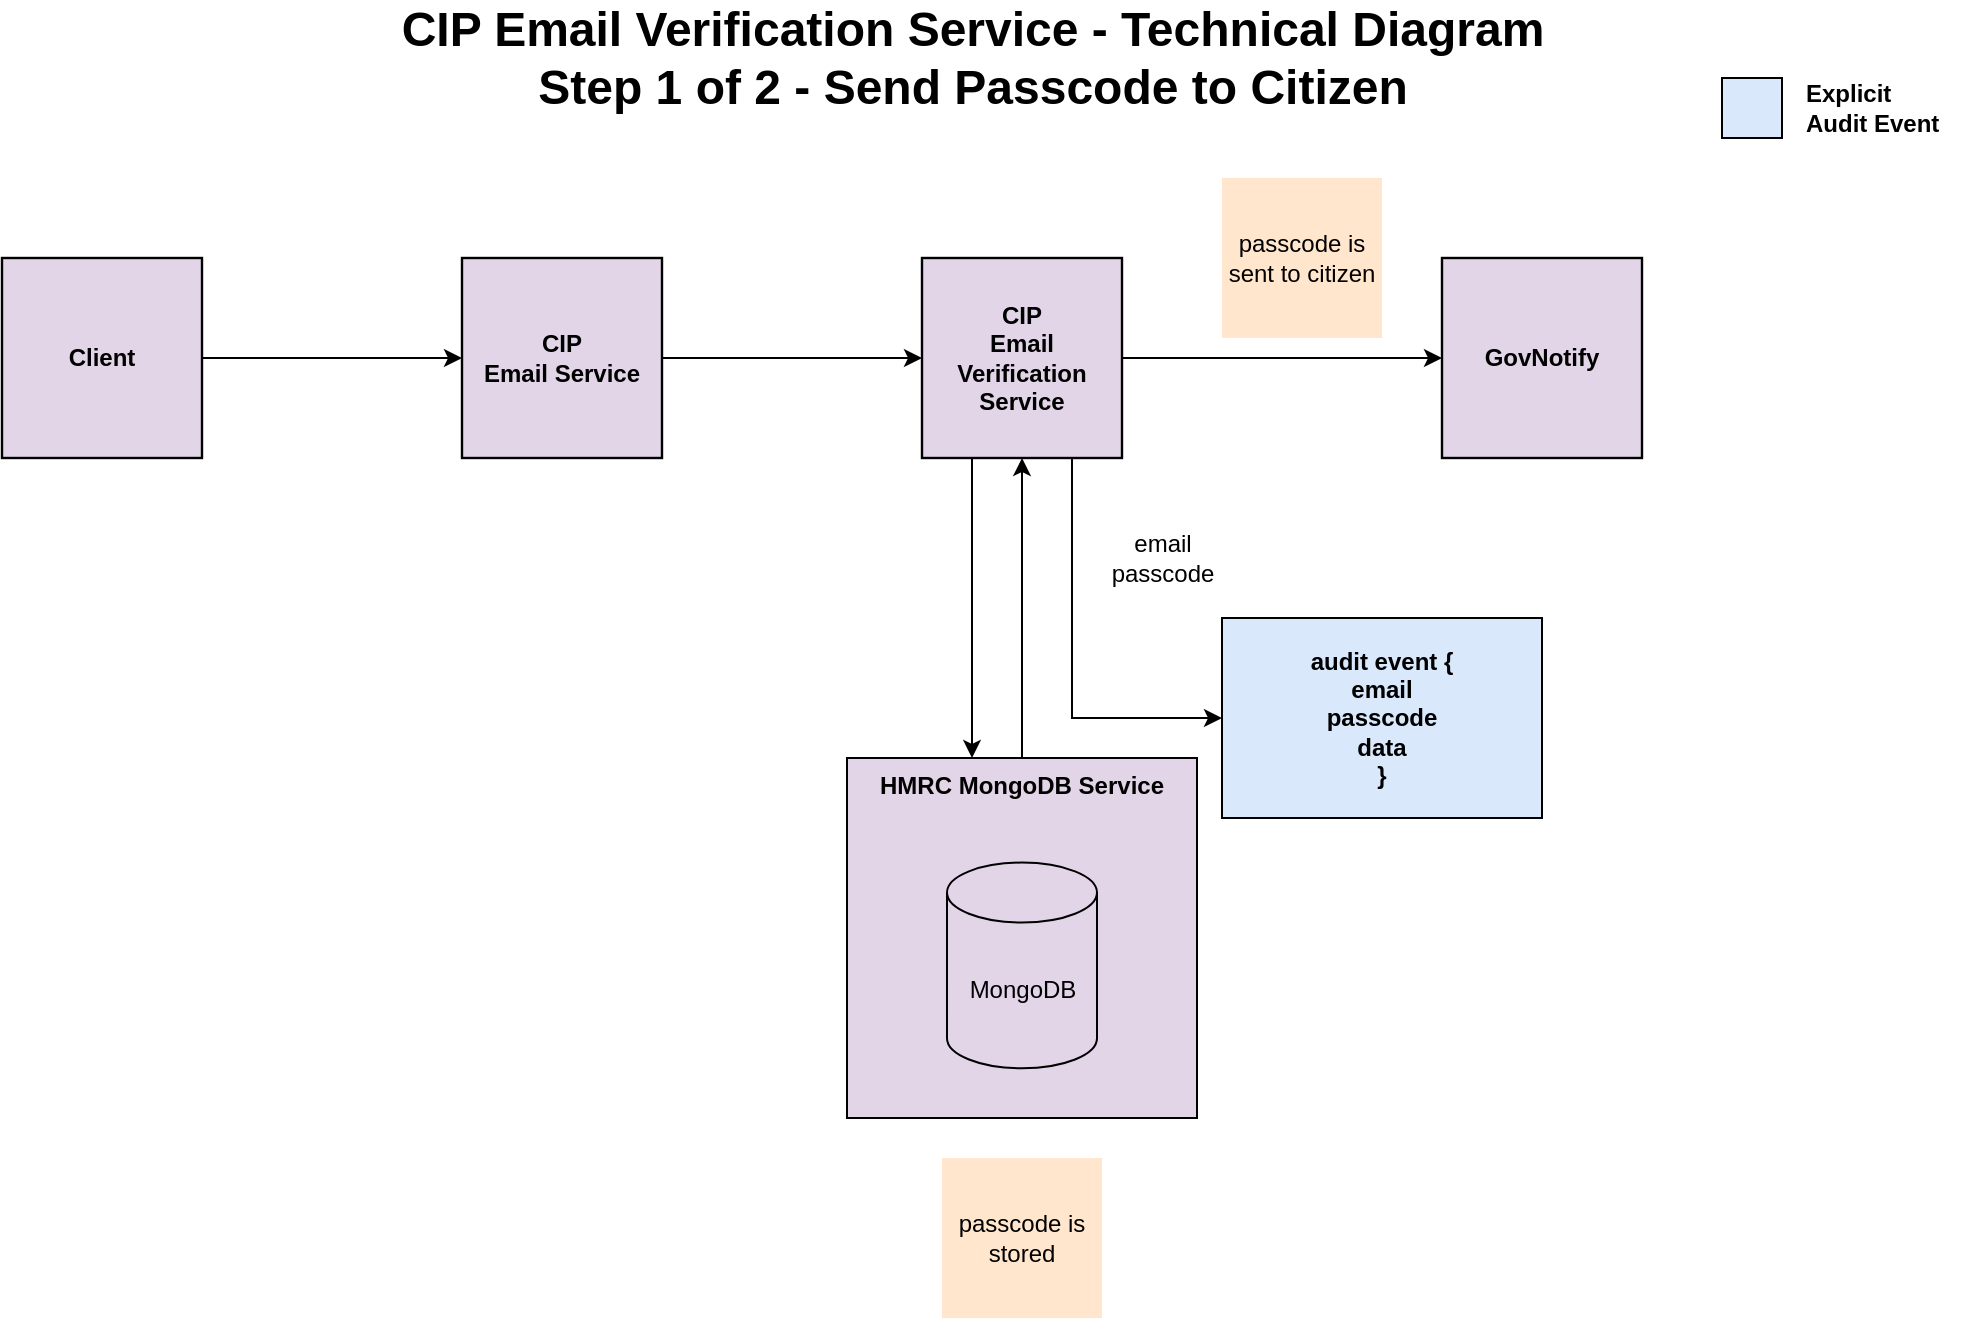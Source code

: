 <mxfile version="20.4.0" type="device"><diagram id="kgpKYQtTHZ0yAKxKKP6v" name="Page-1"><mxGraphModel dx="1186" dy="532" grid="1" gridSize="10" guides="1" tooltips="1" connect="1" arrows="1" fold="1" page="1" pageScale="1" pageWidth="1169" pageHeight="827" background="#ffffff" math="0" shadow="0"><root><mxCell id="0"/><mxCell id="1" parent="0"/><mxCell id="KZSMSXj4tKg7x476YEKu-47" value="Client" style="whiteSpace=wrap;html=1;aspect=fixed;labelBackgroundColor=#E1D5E7;fillColor=#E1D5E7;strokeColor=#000000;fontStyle=1;strokeWidth=1.2;" parent="1" vertex="1"><mxGeometry x="100" y="130" width="100" height="100" as="geometry"/></mxCell><mxCell id="KZSMSXj4tKg7x476YEKu-48" value="CIP &lt;br&gt;Email Service" style="whiteSpace=wrap;html=1;aspect=fixed;labelBackgroundColor=#E1D5E7;fillColor=#E1D5E7;strokeColor=#000000;fontStyle=1;strokeWidth=1.2;" parent="1" vertex="1"><mxGeometry x="330" y="130" width="100" height="100" as="geometry"/></mxCell><mxCell id="KZSMSXj4tKg7x476YEKu-49" value="CIP&lt;br&gt;Email Verification Service" style="whiteSpace=wrap;html=1;aspect=fixed;labelBackgroundColor=#E1D5E7;fillColor=#E1D5E7;strokeColor=#000000;fontStyle=1;strokeWidth=1.2;" parent="1" vertex="1"><mxGeometry x="560" y="130" width="100" height="100" as="geometry"/></mxCell><mxCell id="KZSMSXj4tKg7x476YEKu-91" value="CIP Email Verification Service - Technical Diagram&lt;br&gt;Step 1 of 2 - Send Passcode to Citizen" style="text;strokeColor=none;fillColor=none;html=1;fontSize=24;fontStyle=1;verticalAlign=middle;align=center;labelBackgroundColor=none;" parent="1" vertex="1"><mxGeometry x="535" y="10" width="100" height="40" as="geometry"/></mxCell><mxCell id="fN3dUj9VGktFImaNiWBy-4" value="HMRC MongoDB Service" style="group;fillColor=#E1D5E7;strokeColor=#000000;fontStyle=1" parent="1" vertex="1" connectable="0"><mxGeometry x="522.5" y="380" width="175" height="180" as="geometry"/></mxCell><mxCell id="fN3dUj9VGktFImaNiWBy-2" value="MongoDB" style="shape=cylinder3;whiteSpace=wrap;html=1;boundedLbl=1;backgroundOutline=1;size=15;fillColor=none;" parent="fN3dUj9VGktFImaNiWBy-4" vertex="1"><mxGeometry x="50" y="52.286" width="75" height="102.857" as="geometry"/></mxCell><mxCell id="fN3dUj9VGktFImaNiWBy-5" value="" style="endArrow=classic;html=1;rounded=0;exitX=0.25;exitY=1;exitDx=0;exitDy=0;" parent="1" source="KZSMSXj4tKg7x476YEKu-49" edge="1"><mxGeometry width="50" height="50" relative="1" as="geometry"><mxPoint x="630" y="300" as="sourcePoint"/><mxPoint x="585" y="380" as="targetPoint"/></mxGeometry></mxCell><mxCell id="fN3dUj9VGktFImaNiWBy-6" value="email&lt;br&gt;passcode" style="text;html=1;align=center;verticalAlign=middle;resizable=0;points=[];autosize=1;strokeColor=none;fillColor=none;" parent="1" vertex="1"><mxGeometry x="645" y="260" width="70" height="40" as="geometry"/></mxCell><mxCell id="fN3dUj9VGktFImaNiWBy-7" value="&lt;span style=&quot;&quot;&gt;audit event {&lt;/span&gt;&lt;br style=&quot;&quot;&gt;&lt;span style=&quot;&quot;&gt;&#9;&lt;/span&gt;&lt;span style=&quot;&quot;&gt;email&lt;/span&gt;&lt;br style=&quot;&quot;&gt;&lt;span style=&quot;&quot;&gt;passcode&lt;/span&gt;&lt;br style=&quot;&quot;&gt;&lt;span style=&quot;&quot;&gt;data&lt;/span&gt;&lt;br style=&quot;&quot;&gt;&lt;span style=&quot;&quot;&gt;}&lt;/span&gt;" style="rounded=0;whiteSpace=wrap;html=1;labelBackgroundColor=#DAE8FC;strokeColor=#000000;fillColor=#DAE8FC;fontStyle=1" parent="1" vertex="1"><mxGeometry x="710" y="310" width="160" height="100" as="geometry"/></mxCell><mxCell id="fN3dUj9VGktFImaNiWBy-8" value="" style="endArrow=classic;html=1;rounded=0;entryX=0;entryY=0.5;entryDx=0;entryDy=0;exitX=1;exitY=0.5;exitDx=0;exitDy=0;" parent="1" source="KZSMSXj4tKg7x476YEKu-47" target="KZSMSXj4tKg7x476YEKu-48" edge="1"><mxGeometry width="50" height="50" relative="1" as="geometry"><mxPoint x="630" y="310" as="sourcePoint"/><mxPoint x="680" y="260" as="targetPoint"/></mxGeometry></mxCell><mxCell id="fN3dUj9VGktFImaNiWBy-9" value="" style="endArrow=classic;html=1;rounded=0;entryX=0;entryY=0.5;entryDx=0;entryDy=0;exitX=1;exitY=0.5;exitDx=0;exitDy=0;" parent="1" source="KZSMSXj4tKg7x476YEKu-48" target="KZSMSXj4tKg7x476YEKu-49" edge="1"><mxGeometry width="50" height="50" relative="1" as="geometry"><mxPoint x="630" y="310" as="sourcePoint"/><mxPoint x="680" y="260" as="targetPoint"/></mxGeometry></mxCell><mxCell id="fN3dUj9VGktFImaNiWBy-10" value="passcode is sent to citizen" style="whiteSpace=wrap;html=1;aspect=fixed;labelBackgroundColor=none;strokeColor=none;fillColor=#ffe6cc;" parent="1" vertex="1"><mxGeometry x="710" y="90" width="80" height="80" as="geometry"/></mxCell><mxCell id="fN3dUj9VGktFImaNiWBy-13" value="" style="endArrow=classic;html=1;rounded=0;entryX=0;entryY=0.5;entryDx=0;entryDy=0;exitX=0.75;exitY=1;exitDx=0;exitDy=0;" parent="1" source="KZSMSXj4tKg7x476YEKu-49" target="fN3dUj9VGktFImaNiWBy-7" edge="1"><mxGeometry width="50" height="50" relative="1" as="geometry"><mxPoint x="630" y="310" as="sourcePoint"/><mxPoint x="680" y="260" as="targetPoint"/><Array as="points"><mxPoint x="635" y="360"/></Array></mxGeometry></mxCell><mxCell id="fN3dUj9VGktFImaNiWBy-15" value="" style="whiteSpace=wrap;html=1;aspect=fixed;labelBackgroundColor=#E6D0DE;strokeColor=#000000;fillColor=#DAE8FC;" parent="1" vertex="1"><mxGeometry x="960" y="40" width="30" height="30" as="geometry"/></mxCell><mxCell id="fN3dUj9VGktFImaNiWBy-16" value="Explicit &lt;br&gt;Audit Event" style="text;html=1;align=left;verticalAlign=middle;resizable=0;points=[];autosize=1;strokeColor=none;fillColor=none;fontStyle=1" parent="1" vertex="1"><mxGeometry x="1000" y="40" width="80" height="30" as="geometry"/></mxCell><mxCell id="fN3dUj9VGktFImaNiWBy-18" value="" style="endArrow=classic;html=1;rounded=0;entryX=0.5;entryY=1;entryDx=0;entryDy=0;" parent="1" target="KZSMSXj4tKg7x476YEKu-49" edge="1"><mxGeometry width="50" height="50" relative="1" as="geometry"><mxPoint x="610" y="380" as="sourcePoint"/><mxPoint x="630" y="390" as="targetPoint"/></mxGeometry></mxCell><mxCell id="sLL1LsvSgvfPjPUEjNEr-1" value="GovNotify" style="whiteSpace=wrap;html=1;aspect=fixed;labelBackgroundColor=#E1D5E7;fillColor=#E1D5E7;strokeColor=#000000;fontStyle=1;strokeWidth=1.2;" parent="1" vertex="1"><mxGeometry x="820" y="130" width="100" height="100" as="geometry"/></mxCell><mxCell id="sLL1LsvSgvfPjPUEjNEr-2" value="" style="endArrow=classic;html=1;rounded=0;entryX=0;entryY=0.5;entryDx=0;entryDy=0;exitX=1;exitY=0.5;exitDx=0;exitDy=0;" parent="1" source="KZSMSXj4tKg7x476YEKu-49" target="sLL1LsvSgvfPjPUEjNEr-1" edge="1"><mxGeometry width="50" height="50" relative="1" as="geometry"><mxPoint x="560" y="300" as="sourcePoint"/><mxPoint x="610" y="250" as="targetPoint"/></mxGeometry></mxCell><mxCell id="sLL1LsvSgvfPjPUEjNEr-3" value="passcode is stored" style="whiteSpace=wrap;html=1;aspect=fixed;labelBackgroundColor=none;strokeColor=none;fillColor=#ffe6cc;" parent="1" vertex="1"><mxGeometry x="570" y="580" width="80" height="80" as="geometry"/></mxCell></root></mxGraphModel></diagram></mxfile>